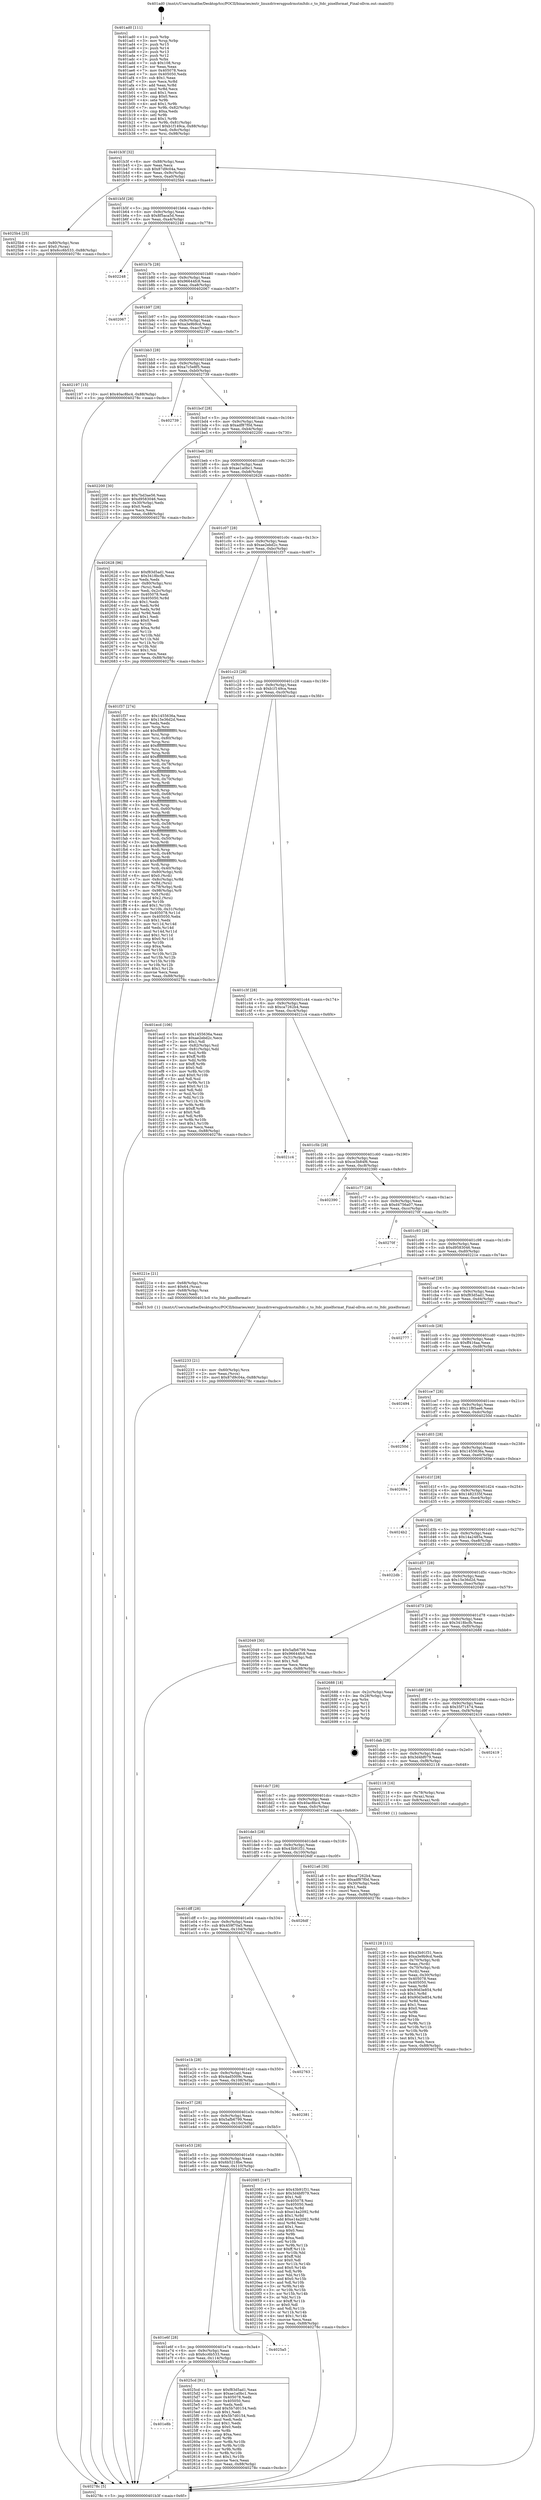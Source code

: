 digraph "0x401ad0" {
  label = "0x401ad0 (/mnt/c/Users/mathe/Desktop/tcc/POCII/binaries/extr_linuxdriversgpudrmstmltdc.c_to_ltdc_pixelformat_Final-ollvm.out::main(0))"
  labelloc = "t"
  node[shape=record]

  Entry [label="",width=0.3,height=0.3,shape=circle,fillcolor=black,style=filled]
  "0x401b3f" [label="{
     0x401b3f [32]\l
     | [instrs]\l
     &nbsp;&nbsp;0x401b3f \<+6\>: mov -0x88(%rbp),%eax\l
     &nbsp;&nbsp;0x401b45 \<+2\>: mov %eax,%ecx\l
     &nbsp;&nbsp;0x401b47 \<+6\>: sub $0x87d9c04a,%ecx\l
     &nbsp;&nbsp;0x401b4d \<+6\>: mov %eax,-0x9c(%rbp)\l
     &nbsp;&nbsp;0x401b53 \<+6\>: mov %ecx,-0xa0(%rbp)\l
     &nbsp;&nbsp;0x401b59 \<+6\>: je 00000000004025b4 \<main+0xae4\>\l
  }"]
  "0x4025b4" [label="{
     0x4025b4 [25]\l
     | [instrs]\l
     &nbsp;&nbsp;0x4025b4 \<+4\>: mov -0x80(%rbp),%rax\l
     &nbsp;&nbsp;0x4025b8 \<+6\>: movl $0x0,(%rax)\l
     &nbsp;&nbsp;0x4025be \<+10\>: movl $0x6cc6b533,-0x88(%rbp)\l
     &nbsp;&nbsp;0x4025c8 \<+5\>: jmp 000000000040278c \<main+0xcbc\>\l
  }"]
  "0x401b5f" [label="{
     0x401b5f [28]\l
     | [instrs]\l
     &nbsp;&nbsp;0x401b5f \<+5\>: jmp 0000000000401b64 \<main+0x94\>\l
     &nbsp;&nbsp;0x401b64 \<+6\>: mov -0x9c(%rbp),%eax\l
     &nbsp;&nbsp;0x401b6a \<+5\>: sub $0x8f5aca5d,%eax\l
     &nbsp;&nbsp;0x401b6f \<+6\>: mov %eax,-0xa4(%rbp)\l
     &nbsp;&nbsp;0x401b75 \<+6\>: je 0000000000402248 \<main+0x778\>\l
  }"]
  Exit [label="",width=0.3,height=0.3,shape=circle,fillcolor=black,style=filled,peripheries=2]
  "0x402248" [label="{
     0x402248\l
  }", style=dashed]
  "0x401b7b" [label="{
     0x401b7b [28]\l
     | [instrs]\l
     &nbsp;&nbsp;0x401b7b \<+5\>: jmp 0000000000401b80 \<main+0xb0\>\l
     &nbsp;&nbsp;0x401b80 \<+6\>: mov -0x9c(%rbp),%eax\l
     &nbsp;&nbsp;0x401b86 \<+5\>: sub $0x96644fc8,%eax\l
     &nbsp;&nbsp;0x401b8b \<+6\>: mov %eax,-0xa8(%rbp)\l
     &nbsp;&nbsp;0x401b91 \<+6\>: je 0000000000402067 \<main+0x597\>\l
  }"]
  "0x401e8b" [label="{
     0x401e8b\l
  }", style=dashed]
  "0x402067" [label="{
     0x402067\l
  }", style=dashed]
  "0x401b97" [label="{
     0x401b97 [28]\l
     | [instrs]\l
     &nbsp;&nbsp;0x401b97 \<+5\>: jmp 0000000000401b9c \<main+0xcc\>\l
     &nbsp;&nbsp;0x401b9c \<+6\>: mov -0x9c(%rbp),%eax\l
     &nbsp;&nbsp;0x401ba2 \<+5\>: sub $0xa3e9b9cd,%eax\l
     &nbsp;&nbsp;0x401ba7 \<+6\>: mov %eax,-0xac(%rbp)\l
     &nbsp;&nbsp;0x401bad \<+6\>: je 0000000000402197 \<main+0x6c7\>\l
  }"]
  "0x4025cd" [label="{
     0x4025cd [91]\l
     | [instrs]\l
     &nbsp;&nbsp;0x4025cd \<+5\>: mov $0xf83d5ad1,%eax\l
     &nbsp;&nbsp;0x4025d2 \<+5\>: mov $0xae1a0bc1,%ecx\l
     &nbsp;&nbsp;0x4025d7 \<+7\>: mov 0x405078,%edx\l
     &nbsp;&nbsp;0x4025de \<+7\>: mov 0x405050,%esi\l
     &nbsp;&nbsp;0x4025e5 \<+2\>: mov %edx,%edi\l
     &nbsp;&nbsp;0x4025e7 \<+6\>: add $0x5b7d0154,%edi\l
     &nbsp;&nbsp;0x4025ed \<+3\>: sub $0x1,%edi\l
     &nbsp;&nbsp;0x4025f0 \<+6\>: sub $0x5b7d0154,%edi\l
     &nbsp;&nbsp;0x4025f6 \<+3\>: imul %edi,%edx\l
     &nbsp;&nbsp;0x4025f9 \<+3\>: and $0x1,%edx\l
     &nbsp;&nbsp;0x4025fc \<+3\>: cmp $0x0,%edx\l
     &nbsp;&nbsp;0x4025ff \<+4\>: sete %r8b\l
     &nbsp;&nbsp;0x402603 \<+3\>: cmp $0xa,%esi\l
     &nbsp;&nbsp;0x402606 \<+4\>: setl %r9b\l
     &nbsp;&nbsp;0x40260a \<+3\>: mov %r8b,%r10b\l
     &nbsp;&nbsp;0x40260d \<+3\>: and %r9b,%r10b\l
     &nbsp;&nbsp;0x402610 \<+3\>: xor %r9b,%r8b\l
     &nbsp;&nbsp;0x402613 \<+3\>: or %r8b,%r10b\l
     &nbsp;&nbsp;0x402616 \<+4\>: test $0x1,%r10b\l
     &nbsp;&nbsp;0x40261a \<+3\>: cmovne %ecx,%eax\l
     &nbsp;&nbsp;0x40261d \<+6\>: mov %eax,-0x88(%rbp)\l
     &nbsp;&nbsp;0x402623 \<+5\>: jmp 000000000040278c \<main+0xcbc\>\l
  }"]
  "0x402197" [label="{
     0x402197 [15]\l
     | [instrs]\l
     &nbsp;&nbsp;0x402197 \<+10\>: movl $0x40ac8bc4,-0x88(%rbp)\l
     &nbsp;&nbsp;0x4021a1 \<+5\>: jmp 000000000040278c \<main+0xcbc\>\l
  }"]
  "0x401bb3" [label="{
     0x401bb3 [28]\l
     | [instrs]\l
     &nbsp;&nbsp;0x401bb3 \<+5\>: jmp 0000000000401bb8 \<main+0xe8\>\l
     &nbsp;&nbsp;0x401bb8 \<+6\>: mov -0x9c(%rbp),%eax\l
     &nbsp;&nbsp;0x401bbe \<+5\>: sub $0xa7c5e8f5,%eax\l
     &nbsp;&nbsp;0x401bc3 \<+6\>: mov %eax,-0xb0(%rbp)\l
     &nbsp;&nbsp;0x401bc9 \<+6\>: je 0000000000402739 \<main+0xc69\>\l
  }"]
  "0x401e6f" [label="{
     0x401e6f [28]\l
     | [instrs]\l
     &nbsp;&nbsp;0x401e6f \<+5\>: jmp 0000000000401e74 \<main+0x3a4\>\l
     &nbsp;&nbsp;0x401e74 \<+6\>: mov -0x9c(%rbp),%eax\l
     &nbsp;&nbsp;0x401e7a \<+5\>: sub $0x6cc6b533,%eax\l
     &nbsp;&nbsp;0x401e7f \<+6\>: mov %eax,-0x114(%rbp)\l
     &nbsp;&nbsp;0x401e85 \<+6\>: je 00000000004025cd \<main+0xafd\>\l
  }"]
  "0x402739" [label="{
     0x402739\l
  }", style=dashed]
  "0x401bcf" [label="{
     0x401bcf [28]\l
     | [instrs]\l
     &nbsp;&nbsp;0x401bcf \<+5\>: jmp 0000000000401bd4 \<main+0x104\>\l
     &nbsp;&nbsp;0x401bd4 \<+6\>: mov -0x9c(%rbp),%eax\l
     &nbsp;&nbsp;0x401bda \<+5\>: sub $0xadf87f0d,%eax\l
     &nbsp;&nbsp;0x401bdf \<+6\>: mov %eax,-0xb4(%rbp)\l
     &nbsp;&nbsp;0x401be5 \<+6\>: je 0000000000402200 \<main+0x730\>\l
  }"]
  "0x4025a5" [label="{
     0x4025a5\l
  }", style=dashed]
  "0x402200" [label="{
     0x402200 [30]\l
     | [instrs]\l
     &nbsp;&nbsp;0x402200 \<+5\>: mov $0x7bd3ae56,%eax\l
     &nbsp;&nbsp;0x402205 \<+5\>: mov $0xd9583046,%ecx\l
     &nbsp;&nbsp;0x40220a \<+3\>: mov -0x30(%rbp),%edx\l
     &nbsp;&nbsp;0x40220d \<+3\>: cmp $0x0,%edx\l
     &nbsp;&nbsp;0x402210 \<+3\>: cmove %ecx,%eax\l
     &nbsp;&nbsp;0x402213 \<+6\>: mov %eax,-0x88(%rbp)\l
     &nbsp;&nbsp;0x402219 \<+5\>: jmp 000000000040278c \<main+0xcbc\>\l
  }"]
  "0x401beb" [label="{
     0x401beb [28]\l
     | [instrs]\l
     &nbsp;&nbsp;0x401beb \<+5\>: jmp 0000000000401bf0 \<main+0x120\>\l
     &nbsp;&nbsp;0x401bf0 \<+6\>: mov -0x9c(%rbp),%eax\l
     &nbsp;&nbsp;0x401bf6 \<+5\>: sub $0xae1a0bc1,%eax\l
     &nbsp;&nbsp;0x401bfb \<+6\>: mov %eax,-0xb8(%rbp)\l
     &nbsp;&nbsp;0x401c01 \<+6\>: je 0000000000402628 \<main+0xb58\>\l
  }"]
  "0x402233" [label="{
     0x402233 [21]\l
     | [instrs]\l
     &nbsp;&nbsp;0x402233 \<+4\>: mov -0x60(%rbp),%rcx\l
     &nbsp;&nbsp;0x402237 \<+2\>: mov %eax,(%rcx)\l
     &nbsp;&nbsp;0x402239 \<+10\>: movl $0x87d9c04a,-0x88(%rbp)\l
     &nbsp;&nbsp;0x402243 \<+5\>: jmp 000000000040278c \<main+0xcbc\>\l
  }"]
  "0x402628" [label="{
     0x402628 [96]\l
     | [instrs]\l
     &nbsp;&nbsp;0x402628 \<+5\>: mov $0xf83d5ad1,%eax\l
     &nbsp;&nbsp;0x40262d \<+5\>: mov $0x3418bcfb,%ecx\l
     &nbsp;&nbsp;0x402632 \<+2\>: xor %edx,%edx\l
     &nbsp;&nbsp;0x402634 \<+4\>: mov -0x80(%rbp),%rsi\l
     &nbsp;&nbsp;0x402638 \<+2\>: mov (%rsi),%edi\l
     &nbsp;&nbsp;0x40263a \<+3\>: mov %edi,-0x2c(%rbp)\l
     &nbsp;&nbsp;0x40263d \<+7\>: mov 0x405078,%edi\l
     &nbsp;&nbsp;0x402644 \<+8\>: mov 0x405050,%r8d\l
     &nbsp;&nbsp;0x40264c \<+3\>: sub $0x1,%edx\l
     &nbsp;&nbsp;0x40264f \<+3\>: mov %edi,%r9d\l
     &nbsp;&nbsp;0x402652 \<+3\>: add %edx,%r9d\l
     &nbsp;&nbsp;0x402655 \<+4\>: imul %r9d,%edi\l
     &nbsp;&nbsp;0x402659 \<+3\>: and $0x1,%edi\l
     &nbsp;&nbsp;0x40265c \<+3\>: cmp $0x0,%edi\l
     &nbsp;&nbsp;0x40265f \<+4\>: sete %r10b\l
     &nbsp;&nbsp;0x402663 \<+4\>: cmp $0xa,%r8d\l
     &nbsp;&nbsp;0x402667 \<+4\>: setl %r11b\l
     &nbsp;&nbsp;0x40266b \<+3\>: mov %r10b,%bl\l
     &nbsp;&nbsp;0x40266e \<+3\>: and %r11b,%bl\l
     &nbsp;&nbsp;0x402671 \<+3\>: xor %r11b,%r10b\l
     &nbsp;&nbsp;0x402674 \<+3\>: or %r10b,%bl\l
     &nbsp;&nbsp;0x402677 \<+3\>: test $0x1,%bl\l
     &nbsp;&nbsp;0x40267a \<+3\>: cmovne %ecx,%eax\l
     &nbsp;&nbsp;0x40267d \<+6\>: mov %eax,-0x88(%rbp)\l
     &nbsp;&nbsp;0x402683 \<+5\>: jmp 000000000040278c \<main+0xcbc\>\l
  }"]
  "0x401c07" [label="{
     0x401c07 [28]\l
     | [instrs]\l
     &nbsp;&nbsp;0x401c07 \<+5\>: jmp 0000000000401c0c \<main+0x13c\>\l
     &nbsp;&nbsp;0x401c0c \<+6\>: mov -0x9c(%rbp),%eax\l
     &nbsp;&nbsp;0x401c12 \<+5\>: sub $0xae2ebd2c,%eax\l
     &nbsp;&nbsp;0x401c17 \<+6\>: mov %eax,-0xbc(%rbp)\l
     &nbsp;&nbsp;0x401c1d \<+6\>: je 0000000000401f37 \<main+0x467\>\l
  }"]
  "0x402128" [label="{
     0x402128 [111]\l
     | [instrs]\l
     &nbsp;&nbsp;0x402128 \<+5\>: mov $0x43b91f31,%ecx\l
     &nbsp;&nbsp;0x40212d \<+5\>: mov $0xa3e9b9cd,%edx\l
     &nbsp;&nbsp;0x402132 \<+4\>: mov -0x70(%rbp),%rdi\l
     &nbsp;&nbsp;0x402136 \<+2\>: mov %eax,(%rdi)\l
     &nbsp;&nbsp;0x402138 \<+4\>: mov -0x70(%rbp),%rdi\l
     &nbsp;&nbsp;0x40213c \<+2\>: mov (%rdi),%eax\l
     &nbsp;&nbsp;0x40213e \<+3\>: mov %eax,-0x30(%rbp)\l
     &nbsp;&nbsp;0x402141 \<+7\>: mov 0x405078,%eax\l
     &nbsp;&nbsp;0x402148 \<+7\>: mov 0x405050,%esi\l
     &nbsp;&nbsp;0x40214f \<+3\>: mov %eax,%r8d\l
     &nbsp;&nbsp;0x402152 \<+7\>: sub $0x90d3e854,%r8d\l
     &nbsp;&nbsp;0x402159 \<+4\>: sub $0x1,%r8d\l
     &nbsp;&nbsp;0x40215d \<+7\>: add $0x90d3e854,%r8d\l
     &nbsp;&nbsp;0x402164 \<+4\>: imul %r8d,%eax\l
     &nbsp;&nbsp;0x402168 \<+3\>: and $0x1,%eax\l
     &nbsp;&nbsp;0x40216b \<+3\>: cmp $0x0,%eax\l
     &nbsp;&nbsp;0x40216e \<+4\>: sete %r9b\l
     &nbsp;&nbsp;0x402172 \<+3\>: cmp $0xa,%esi\l
     &nbsp;&nbsp;0x402175 \<+4\>: setl %r10b\l
     &nbsp;&nbsp;0x402179 \<+3\>: mov %r9b,%r11b\l
     &nbsp;&nbsp;0x40217c \<+3\>: and %r10b,%r11b\l
     &nbsp;&nbsp;0x40217f \<+3\>: xor %r10b,%r9b\l
     &nbsp;&nbsp;0x402182 \<+3\>: or %r9b,%r11b\l
     &nbsp;&nbsp;0x402185 \<+4\>: test $0x1,%r11b\l
     &nbsp;&nbsp;0x402189 \<+3\>: cmovne %edx,%ecx\l
     &nbsp;&nbsp;0x40218c \<+6\>: mov %ecx,-0x88(%rbp)\l
     &nbsp;&nbsp;0x402192 \<+5\>: jmp 000000000040278c \<main+0xcbc\>\l
  }"]
  "0x401f37" [label="{
     0x401f37 [274]\l
     | [instrs]\l
     &nbsp;&nbsp;0x401f37 \<+5\>: mov $0x1455636a,%eax\l
     &nbsp;&nbsp;0x401f3c \<+5\>: mov $0x15e36d2d,%ecx\l
     &nbsp;&nbsp;0x401f41 \<+2\>: xor %edx,%edx\l
     &nbsp;&nbsp;0x401f43 \<+3\>: mov %rsp,%rsi\l
     &nbsp;&nbsp;0x401f46 \<+4\>: add $0xfffffffffffffff0,%rsi\l
     &nbsp;&nbsp;0x401f4a \<+3\>: mov %rsi,%rsp\l
     &nbsp;&nbsp;0x401f4d \<+4\>: mov %rsi,-0x80(%rbp)\l
     &nbsp;&nbsp;0x401f51 \<+3\>: mov %rsp,%rsi\l
     &nbsp;&nbsp;0x401f54 \<+4\>: add $0xfffffffffffffff0,%rsi\l
     &nbsp;&nbsp;0x401f58 \<+3\>: mov %rsi,%rsp\l
     &nbsp;&nbsp;0x401f5b \<+3\>: mov %rsp,%rdi\l
     &nbsp;&nbsp;0x401f5e \<+4\>: add $0xfffffffffffffff0,%rdi\l
     &nbsp;&nbsp;0x401f62 \<+3\>: mov %rdi,%rsp\l
     &nbsp;&nbsp;0x401f65 \<+4\>: mov %rdi,-0x78(%rbp)\l
     &nbsp;&nbsp;0x401f69 \<+3\>: mov %rsp,%rdi\l
     &nbsp;&nbsp;0x401f6c \<+4\>: add $0xfffffffffffffff0,%rdi\l
     &nbsp;&nbsp;0x401f70 \<+3\>: mov %rdi,%rsp\l
     &nbsp;&nbsp;0x401f73 \<+4\>: mov %rdi,-0x70(%rbp)\l
     &nbsp;&nbsp;0x401f77 \<+3\>: mov %rsp,%rdi\l
     &nbsp;&nbsp;0x401f7a \<+4\>: add $0xfffffffffffffff0,%rdi\l
     &nbsp;&nbsp;0x401f7e \<+3\>: mov %rdi,%rsp\l
     &nbsp;&nbsp;0x401f81 \<+4\>: mov %rdi,-0x68(%rbp)\l
     &nbsp;&nbsp;0x401f85 \<+3\>: mov %rsp,%rdi\l
     &nbsp;&nbsp;0x401f88 \<+4\>: add $0xfffffffffffffff0,%rdi\l
     &nbsp;&nbsp;0x401f8c \<+3\>: mov %rdi,%rsp\l
     &nbsp;&nbsp;0x401f8f \<+4\>: mov %rdi,-0x60(%rbp)\l
     &nbsp;&nbsp;0x401f93 \<+3\>: mov %rsp,%rdi\l
     &nbsp;&nbsp;0x401f96 \<+4\>: add $0xfffffffffffffff0,%rdi\l
     &nbsp;&nbsp;0x401f9a \<+3\>: mov %rdi,%rsp\l
     &nbsp;&nbsp;0x401f9d \<+4\>: mov %rdi,-0x58(%rbp)\l
     &nbsp;&nbsp;0x401fa1 \<+3\>: mov %rsp,%rdi\l
     &nbsp;&nbsp;0x401fa4 \<+4\>: add $0xfffffffffffffff0,%rdi\l
     &nbsp;&nbsp;0x401fa8 \<+3\>: mov %rdi,%rsp\l
     &nbsp;&nbsp;0x401fab \<+4\>: mov %rdi,-0x50(%rbp)\l
     &nbsp;&nbsp;0x401faf \<+3\>: mov %rsp,%rdi\l
     &nbsp;&nbsp;0x401fb2 \<+4\>: add $0xfffffffffffffff0,%rdi\l
     &nbsp;&nbsp;0x401fb6 \<+3\>: mov %rdi,%rsp\l
     &nbsp;&nbsp;0x401fb9 \<+4\>: mov %rdi,-0x48(%rbp)\l
     &nbsp;&nbsp;0x401fbd \<+3\>: mov %rsp,%rdi\l
     &nbsp;&nbsp;0x401fc0 \<+4\>: add $0xfffffffffffffff0,%rdi\l
     &nbsp;&nbsp;0x401fc4 \<+3\>: mov %rdi,%rsp\l
     &nbsp;&nbsp;0x401fc7 \<+4\>: mov %rdi,-0x40(%rbp)\l
     &nbsp;&nbsp;0x401fcb \<+4\>: mov -0x80(%rbp),%rdi\l
     &nbsp;&nbsp;0x401fcf \<+6\>: movl $0x0,(%rdi)\l
     &nbsp;&nbsp;0x401fd5 \<+7\>: mov -0x8c(%rbp),%r8d\l
     &nbsp;&nbsp;0x401fdc \<+3\>: mov %r8d,(%rsi)\l
     &nbsp;&nbsp;0x401fdf \<+4\>: mov -0x78(%rbp),%rdi\l
     &nbsp;&nbsp;0x401fe3 \<+7\>: mov -0x98(%rbp),%r9\l
     &nbsp;&nbsp;0x401fea \<+3\>: mov %r9,(%rdi)\l
     &nbsp;&nbsp;0x401fed \<+3\>: cmpl $0x2,(%rsi)\l
     &nbsp;&nbsp;0x401ff0 \<+4\>: setne %r10b\l
     &nbsp;&nbsp;0x401ff4 \<+4\>: and $0x1,%r10b\l
     &nbsp;&nbsp;0x401ff8 \<+4\>: mov %r10b,-0x31(%rbp)\l
     &nbsp;&nbsp;0x401ffc \<+8\>: mov 0x405078,%r11d\l
     &nbsp;&nbsp;0x402004 \<+7\>: mov 0x405050,%ebx\l
     &nbsp;&nbsp;0x40200b \<+3\>: sub $0x1,%edx\l
     &nbsp;&nbsp;0x40200e \<+3\>: mov %r11d,%r14d\l
     &nbsp;&nbsp;0x402011 \<+3\>: add %edx,%r14d\l
     &nbsp;&nbsp;0x402014 \<+4\>: imul %r14d,%r11d\l
     &nbsp;&nbsp;0x402018 \<+4\>: and $0x1,%r11d\l
     &nbsp;&nbsp;0x40201c \<+4\>: cmp $0x0,%r11d\l
     &nbsp;&nbsp;0x402020 \<+4\>: sete %r10b\l
     &nbsp;&nbsp;0x402024 \<+3\>: cmp $0xa,%ebx\l
     &nbsp;&nbsp;0x402027 \<+4\>: setl %r15b\l
     &nbsp;&nbsp;0x40202b \<+3\>: mov %r10b,%r12b\l
     &nbsp;&nbsp;0x40202e \<+3\>: and %r15b,%r12b\l
     &nbsp;&nbsp;0x402031 \<+3\>: xor %r15b,%r10b\l
     &nbsp;&nbsp;0x402034 \<+3\>: or %r10b,%r12b\l
     &nbsp;&nbsp;0x402037 \<+4\>: test $0x1,%r12b\l
     &nbsp;&nbsp;0x40203b \<+3\>: cmovne %ecx,%eax\l
     &nbsp;&nbsp;0x40203e \<+6\>: mov %eax,-0x88(%rbp)\l
     &nbsp;&nbsp;0x402044 \<+5\>: jmp 000000000040278c \<main+0xcbc\>\l
  }"]
  "0x401c23" [label="{
     0x401c23 [28]\l
     | [instrs]\l
     &nbsp;&nbsp;0x401c23 \<+5\>: jmp 0000000000401c28 \<main+0x158\>\l
     &nbsp;&nbsp;0x401c28 \<+6\>: mov -0x9c(%rbp),%eax\l
     &nbsp;&nbsp;0x401c2e \<+5\>: sub $0xb1f149ca,%eax\l
     &nbsp;&nbsp;0x401c33 \<+6\>: mov %eax,-0xc0(%rbp)\l
     &nbsp;&nbsp;0x401c39 \<+6\>: je 0000000000401ecd \<main+0x3fd\>\l
  }"]
  "0x401e53" [label="{
     0x401e53 [28]\l
     | [instrs]\l
     &nbsp;&nbsp;0x401e53 \<+5\>: jmp 0000000000401e58 \<main+0x388\>\l
     &nbsp;&nbsp;0x401e58 \<+6\>: mov -0x9c(%rbp),%eax\l
     &nbsp;&nbsp;0x401e5e \<+5\>: sub $0x6b5218be,%eax\l
     &nbsp;&nbsp;0x401e63 \<+6\>: mov %eax,-0x110(%rbp)\l
     &nbsp;&nbsp;0x401e69 \<+6\>: je 00000000004025a5 \<main+0xad5\>\l
  }"]
  "0x401ecd" [label="{
     0x401ecd [106]\l
     | [instrs]\l
     &nbsp;&nbsp;0x401ecd \<+5\>: mov $0x1455636a,%eax\l
     &nbsp;&nbsp;0x401ed2 \<+5\>: mov $0xae2ebd2c,%ecx\l
     &nbsp;&nbsp;0x401ed7 \<+2\>: mov $0x1,%dl\l
     &nbsp;&nbsp;0x401ed9 \<+7\>: mov -0x82(%rbp),%sil\l
     &nbsp;&nbsp;0x401ee0 \<+7\>: mov -0x81(%rbp),%dil\l
     &nbsp;&nbsp;0x401ee7 \<+3\>: mov %sil,%r8b\l
     &nbsp;&nbsp;0x401eea \<+4\>: xor $0xff,%r8b\l
     &nbsp;&nbsp;0x401eee \<+3\>: mov %dil,%r9b\l
     &nbsp;&nbsp;0x401ef1 \<+4\>: xor $0xff,%r9b\l
     &nbsp;&nbsp;0x401ef5 \<+3\>: xor $0x0,%dl\l
     &nbsp;&nbsp;0x401ef8 \<+3\>: mov %r8b,%r10b\l
     &nbsp;&nbsp;0x401efb \<+4\>: and $0x0,%r10b\l
     &nbsp;&nbsp;0x401eff \<+3\>: and %dl,%sil\l
     &nbsp;&nbsp;0x401f02 \<+3\>: mov %r9b,%r11b\l
     &nbsp;&nbsp;0x401f05 \<+4\>: and $0x0,%r11b\l
     &nbsp;&nbsp;0x401f09 \<+3\>: and %dl,%dil\l
     &nbsp;&nbsp;0x401f0c \<+3\>: or %sil,%r10b\l
     &nbsp;&nbsp;0x401f0f \<+3\>: or %dil,%r11b\l
     &nbsp;&nbsp;0x401f12 \<+3\>: xor %r11b,%r10b\l
     &nbsp;&nbsp;0x401f15 \<+3\>: or %r9b,%r8b\l
     &nbsp;&nbsp;0x401f18 \<+4\>: xor $0xff,%r8b\l
     &nbsp;&nbsp;0x401f1c \<+3\>: or $0x0,%dl\l
     &nbsp;&nbsp;0x401f1f \<+3\>: and %dl,%r8b\l
     &nbsp;&nbsp;0x401f22 \<+3\>: or %r8b,%r10b\l
     &nbsp;&nbsp;0x401f25 \<+4\>: test $0x1,%r10b\l
     &nbsp;&nbsp;0x401f29 \<+3\>: cmovne %ecx,%eax\l
     &nbsp;&nbsp;0x401f2c \<+6\>: mov %eax,-0x88(%rbp)\l
     &nbsp;&nbsp;0x401f32 \<+5\>: jmp 000000000040278c \<main+0xcbc\>\l
  }"]
  "0x401c3f" [label="{
     0x401c3f [28]\l
     | [instrs]\l
     &nbsp;&nbsp;0x401c3f \<+5\>: jmp 0000000000401c44 \<main+0x174\>\l
     &nbsp;&nbsp;0x401c44 \<+6\>: mov -0x9c(%rbp),%eax\l
     &nbsp;&nbsp;0x401c4a \<+5\>: sub $0xca7262b4,%eax\l
     &nbsp;&nbsp;0x401c4f \<+6\>: mov %eax,-0xc4(%rbp)\l
     &nbsp;&nbsp;0x401c55 \<+6\>: je 00000000004021c4 \<main+0x6f4\>\l
  }"]
  "0x40278c" [label="{
     0x40278c [5]\l
     | [instrs]\l
     &nbsp;&nbsp;0x40278c \<+5\>: jmp 0000000000401b3f \<main+0x6f\>\l
  }"]
  "0x401ad0" [label="{
     0x401ad0 [111]\l
     | [instrs]\l
     &nbsp;&nbsp;0x401ad0 \<+1\>: push %rbp\l
     &nbsp;&nbsp;0x401ad1 \<+3\>: mov %rsp,%rbp\l
     &nbsp;&nbsp;0x401ad4 \<+2\>: push %r15\l
     &nbsp;&nbsp;0x401ad6 \<+2\>: push %r14\l
     &nbsp;&nbsp;0x401ad8 \<+2\>: push %r13\l
     &nbsp;&nbsp;0x401ada \<+2\>: push %r12\l
     &nbsp;&nbsp;0x401adc \<+1\>: push %rbx\l
     &nbsp;&nbsp;0x401add \<+7\>: sub $0x108,%rsp\l
     &nbsp;&nbsp;0x401ae4 \<+2\>: xor %eax,%eax\l
     &nbsp;&nbsp;0x401ae6 \<+7\>: mov 0x405078,%ecx\l
     &nbsp;&nbsp;0x401aed \<+7\>: mov 0x405050,%edx\l
     &nbsp;&nbsp;0x401af4 \<+3\>: sub $0x1,%eax\l
     &nbsp;&nbsp;0x401af7 \<+3\>: mov %ecx,%r8d\l
     &nbsp;&nbsp;0x401afa \<+3\>: add %eax,%r8d\l
     &nbsp;&nbsp;0x401afd \<+4\>: imul %r8d,%ecx\l
     &nbsp;&nbsp;0x401b01 \<+3\>: and $0x1,%ecx\l
     &nbsp;&nbsp;0x401b04 \<+3\>: cmp $0x0,%ecx\l
     &nbsp;&nbsp;0x401b07 \<+4\>: sete %r9b\l
     &nbsp;&nbsp;0x401b0b \<+4\>: and $0x1,%r9b\l
     &nbsp;&nbsp;0x401b0f \<+7\>: mov %r9b,-0x82(%rbp)\l
     &nbsp;&nbsp;0x401b16 \<+3\>: cmp $0xa,%edx\l
     &nbsp;&nbsp;0x401b19 \<+4\>: setl %r9b\l
     &nbsp;&nbsp;0x401b1d \<+4\>: and $0x1,%r9b\l
     &nbsp;&nbsp;0x401b21 \<+7\>: mov %r9b,-0x81(%rbp)\l
     &nbsp;&nbsp;0x401b28 \<+10\>: movl $0xb1f149ca,-0x88(%rbp)\l
     &nbsp;&nbsp;0x401b32 \<+6\>: mov %edi,-0x8c(%rbp)\l
     &nbsp;&nbsp;0x401b38 \<+7\>: mov %rsi,-0x98(%rbp)\l
  }"]
  "0x402085" [label="{
     0x402085 [147]\l
     | [instrs]\l
     &nbsp;&nbsp;0x402085 \<+5\>: mov $0x43b91f31,%eax\l
     &nbsp;&nbsp;0x40208a \<+5\>: mov $0x3d4bf079,%ecx\l
     &nbsp;&nbsp;0x40208f \<+2\>: mov $0x1,%dl\l
     &nbsp;&nbsp;0x402091 \<+7\>: mov 0x405078,%esi\l
     &nbsp;&nbsp;0x402098 \<+7\>: mov 0x405050,%edi\l
     &nbsp;&nbsp;0x40209f \<+3\>: mov %esi,%r8d\l
     &nbsp;&nbsp;0x4020a2 \<+7\>: sub $0xe14a2092,%r8d\l
     &nbsp;&nbsp;0x4020a9 \<+4\>: sub $0x1,%r8d\l
     &nbsp;&nbsp;0x4020ad \<+7\>: add $0xe14a2092,%r8d\l
     &nbsp;&nbsp;0x4020b4 \<+4\>: imul %r8d,%esi\l
     &nbsp;&nbsp;0x4020b8 \<+3\>: and $0x1,%esi\l
     &nbsp;&nbsp;0x4020bb \<+3\>: cmp $0x0,%esi\l
     &nbsp;&nbsp;0x4020be \<+4\>: sete %r9b\l
     &nbsp;&nbsp;0x4020c2 \<+3\>: cmp $0xa,%edi\l
     &nbsp;&nbsp;0x4020c5 \<+4\>: setl %r10b\l
     &nbsp;&nbsp;0x4020c9 \<+3\>: mov %r9b,%r11b\l
     &nbsp;&nbsp;0x4020cc \<+4\>: xor $0xff,%r11b\l
     &nbsp;&nbsp;0x4020d0 \<+3\>: mov %r10b,%bl\l
     &nbsp;&nbsp;0x4020d3 \<+3\>: xor $0xff,%bl\l
     &nbsp;&nbsp;0x4020d6 \<+3\>: xor $0x0,%dl\l
     &nbsp;&nbsp;0x4020d9 \<+3\>: mov %r11b,%r14b\l
     &nbsp;&nbsp;0x4020dc \<+4\>: and $0x0,%r14b\l
     &nbsp;&nbsp;0x4020e0 \<+3\>: and %dl,%r9b\l
     &nbsp;&nbsp;0x4020e3 \<+3\>: mov %bl,%r15b\l
     &nbsp;&nbsp;0x4020e6 \<+4\>: and $0x0,%r15b\l
     &nbsp;&nbsp;0x4020ea \<+3\>: and %dl,%r10b\l
     &nbsp;&nbsp;0x4020ed \<+3\>: or %r9b,%r14b\l
     &nbsp;&nbsp;0x4020f0 \<+3\>: or %r10b,%r15b\l
     &nbsp;&nbsp;0x4020f3 \<+3\>: xor %r15b,%r14b\l
     &nbsp;&nbsp;0x4020f6 \<+3\>: or %bl,%r11b\l
     &nbsp;&nbsp;0x4020f9 \<+4\>: xor $0xff,%r11b\l
     &nbsp;&nbsp;0x4020fd \<+3\>: or $0x0,%dl\l
     &nbsp;&nbsp;0x402100 \<+3\>: and %dl,%r11b\l
     &nbsp;&nbsp;0x402103 \<+3\>: or %r11b,%r14b\l
     &nbsp;&nbsp;0x402106 \<+4\>: test $0x1,%r14b\l
     &nbsp;&nbsp;0x40210a \<+3\>: cmovne %ecx,%eax\l
     &nbsp;&nbsp;0x40210d \<+6\>: mov %eax,-0x88(%rbp)\l
     &nbsp;&nbsp;0x402113 \<+5\>: jmp 000000000040278c \<main+0xcbc\>\l
  }"]
  "0x401e37" [label="{
     0x401e37 [28]\l
     | [instrs]\l
     &nbsp;&nbsp;0x401e37 \<+5\>: jmp 0000000000401e3c \<main+0x36c\>\l
     &nbsp;&nbsp;0x401e3c \<+6\>: mov -0x9c(%rbp),%eax\l
     &nbsp;&nbsp;0x401e42 \<+5\>: sub $0x5afb6799,%eax\l
     &nbsp;&nbsp;0x401e47 \<+6\>: mov %eax,-0x10c(%rbp)\l
     &nbsp;&nbsp;0x401e4d \<+6\>: je 0000000000402085 \<main+0x5b5\>\l
  }"]
  "0x4021c4" [label="{
     0x4021c4\l
  }", style=dashed]
  "0x401c5b" [label="{
     0x401c5b [28]\l
     | [instrs]\l
     &nbsp;&nbsp;0x401c5b \<+5\>: jmp 0000000000401c60 \<main+0x190\>\l
     &nbsp;&nbsp;0x401c60 \<+6\>: mov -0x9c(%rbp),%eax\l
     &nbsp;&nbsp;0x401c66 \<+5\>: sub $0xce3b84f6,%eax\l
     &nbsp;&nbsp;0x401c6b \<+6\>: mov %eax,-0xc8(%rbp)\l
     &nbsp;&nbsp;0x401c71 \<+6\>: je 0000000000402390 \<main+0x8c0\>\l
  }"]
  "0x402381" [label="{
     0x402381\l
  }", style=dashed]
  "0x402390" [label="{
     0x402390\l
  }", style=dashed]
  "0x401c77" [label="{
     0x401c77 [28]\l
     | [instrs]\l
     &nbsp;&nbsp;0x401c77 \<+5\>: jmp 0000000000401c7c \<main+0x1ac\>\l
     &nbsp;&nbsp;0x401c7c \<+6\>: mov -0x9c(%rbp),%eax\l
     &nbsp;&nbsp;0x401c82 \<+5\>: sub $0xd4756a07,%eax\l
     &nbsp;&nbsp;0x401c87 \<+6\>: mov %eax,-0xcc(%rbp)\l
     &nbsp;&nbsp;0x401c8d \<+6\>: je 000000000040270f \<main+0xc3f\>\l
  }"]
  "0x401e1b" [label="{
     0x401e1b [28]\l
     | [instrs]\l
     &nbsp;&nbsp;0x401e1b \<+5\>: jmp 0000000000401e20 \<main+0x350\>\l
     &nbsp;&nbsp;0x401e20 \<+6\>: mov -0x9c(%rbp),%eax\l
     &nbsp;&nbsp;0x401e26 \<+5\>: sub $0x4ad5009c,%eax\l
     &nbsp;&nbsp;0x401e2b \<+6\>: mov %eax,-0x108(%rbp)\l
     &nbsp;&nbsp;0x401e31 \<+6\>: je 0000000000402381 \<main+0x8b1\>\l
  }"]
  "0x40270f" [label="{
     0x40270f\l
  }", style=dashed]
  "0x401c93" [label="{
     0x401c93 [28]\l
     | [instrs]\l
     &nbsp;&nbsp;0x401c93 \<+5\>: jmp 0000000000401c98 \<main+0x1c8\>\l
     &nbsp;&nbsp;0x401c98 \<+6\>: mov -0x9c(%rbp),%eax\l
     &nbsp;&nbsp;0x401c9e \<+5\>: sub $0xd9583046,%eax\l
     &nbsp;&nbsp;0x401ca3 \<+6\>: mov %eax,-0xd0(%rbp)\l
     &nbsp;&nbsp;0x401ca9 \<+6\>: je 000000000040221e \<main+0x74e\>\l
  }"]
  "0x402763" [label="{
     0x402763\l
  }", style=dashed]
  "0x40221e" [label="{
     0x40221e [21]\l
     | [instrs]\l
     &nbsp;&nbsp;0x40221e \<+4\>: mov -0x68(%rbp),%rax\l
     &nbsp;&nbsp;0x402222 \<+6\>: movl $0x64,(%rax)\l
     &nbsp;&nbsp;0x402228 \<+4\>: mov -0x68(%rbp),%rax\l
     &nbsp;&nbsp;0x40222c \<+2\>: mov (%rax),%edi\l
     &nbsp;&nbsp;0x40222e \<+5\>: call 00000000004013c0 \<to_ltdc_pixelformat\>\l
     | [calls]\l
     &nbsp;&nbsp;0x4013c0 \{1\} (/mnt/c/Users/mathe/Desktop/tcc/POCII/binaries/extr_linuxdriversgpudrmstmltdc.c_to_ltdc_pixelformat_Final-ollvm.out::to_ltdc_pixelformat)\l
  }"]
  "0x401caf" [label="{
     0x401caf [28]\l
     | [instrs]\l
     &nbsp;&nbsp;0x401caf \<+5\>: jmp 0000000000401cb4 \<main+0x1e4\>\l
     &nbsp;&nbsp;0x401cb4 \<+6\>: mov -0x9c(%rbp),%eax\l
     &nbsp;&nbsp;0x401cba \<+5\>: sub $0xf83d5ad1,%eax\l
     &nbsp;&nbsp;0x401cbf \<+6\>: mov %eax,-0xd4(%rbp)\l
     &nbsp;&nbsp;0x401cc5 \<+6\>: je 0000000000402777 \<main+0xca7\>\l
  }"]
  "0x401dff" [label="{
     0x401dff [28]\l
     | [instrs]\l
     &nbsp;&nbsp;0x401dff \<+5\>: jmp 0000000000401e04 \<main+0x334\>\l
     &nbsp;&nbsp;0x401e04 \<+6\>: mov -0x9c(%rbp),%eax\l
     &nbsp;&nbsp;0x401e0a \<+5\>: sub $0x459f70a5,%eax\l
     &nbsp;&nbsp;0x401e0f \<+6\>: mov %eax,-0x104(%rbp)\l
     &nbsp;&nbsp;0x401e15 \<+6\>: je 0000000000402763 \<main+0xc93\>\l
  }"]
  "0x402777" [label="{
     0x402777\l
  }", style=dashed]
  "0x401ccb" [label="{
     0x401ccb [28]\l
     | [instrs]\l
     &nbsp;&nbsp;0x401ccb \<+5\>: jmp 0000000000401cd0 \<main+0x200\>\l
     &nbsp;&nbsp;0x401cd0 \<+6\>: mov -0x9c(%rbp),%eax\l
     &nbsp;&nbsp;0x401cd6 \<+5\>: sub $0xff416aa,%eax\l
     &nbsp;&nbsp;0x401cdb \<+6\>: mov %eax,-0xd8(%rbp)\l
     &nbsp;&nbsp;0x401ce1 \<+6\>: je 0000000000402494 \<main+0x9c4\>\l
  }"]
  "0x4026df" [label="{
     0x4026df\l
  }", style=dashed]
  "0x402494" [label="{
     0x402494\l
  }", style=dashed]
  "0x401ce7" [label="{
     0x401ce7 [28]\l
     | [instrs]\l
     &nbsp;&nbsp;0x401ce7 \<+5\>: jmp 0000000000401cec \<main+0x21c\>\l
     &nbsp;&nbsp;0x401cec \<+6\>: mov -0x9c(%rbp),%eax\l
     &nbsp;&nbsp;0x401cf2 \<+5\>: sub $0x11f85ae6,%eax\l
     &nbsp;&nbsp;0x401cf7 \<+6\>: mov %eax,-0xdc(%rbp)\l
     &nbsp;&nbsp;0x401cfd \<+6\>: je 000000000040250d \<main+0xa3d\>\l
  }"]
  "0x401de3" [label="{
     0x401de3 [28]\l
     | [instrs]\l
     &nbsp;&nbsp;0x401de3 \<+5\>: jmp 0000000000401de8 \<main+0x318\>\l
     &nbsp;&nbsp;0x401de8 \<+6\>: mov -0x9c(%rbp),%eax\l
     &nbsp;&nbsp;0x401dee \<+5\>: sub $0x43b91f31,%eax\l
     &nbsp;&nbsp;0x401df3 \<+6\>: mov %eax,-0x100(%rbp)\l
     &nbsp;&nbsp;0x401df9 \<+6\>: je 00000000004026df \<main+0xc0f\>\l
  }"]
  "0x40250d" [label="{
     0x40250d\l
  }", style=dashed]
  "0x401d03" [label="{
     0x401d03 [28]\l
     | [instrs]\l
     &nbsp;&nbsp;0x401d03 \<+5\>: jmp 0000000000401d08 \<main+0x238\>\l
     &nbsp;&nbsp;0x401d08 \<+6\>: mov -0x9c(%rbp),%eax\l
     &nbsp;&nbsp;0x401d0e \<+5\>: sub $0x1455636a,%eax\l
     &nbsp;&nbsp;0x401d13 \<+6\>: mov %eax,-0xe0(%rbp)\l
     &nbsp;&nbsp;0x401d19 \<+6\>: je 000000000040269a \<main+0xbca\>\l
  }"]
  "0x4021a6" [label="{
     0x4021a6 [30]\l
     | [instrs]\l
     &nbsp;&nbsp;0x4021a6 \<+5\>: mov $0xca7262b4,%eax\l
     &nbsp;&nbsp;0x4021ab \<+5\>: mov $0xadf87f0d,%ecx\l
     &nbsp;&nbsp;0x4021b0 \<+3\>: mov -0x30(%rbp),%edx\l
     &nbsp;&nbsp;0x4021b3 \<+3\>: cmp $0x1,%edx\l
     &nbsp;&nbsp;0x4021b6 \<+3\>: cmovl %ecx,%eax\l
     &nbsp;&nbsp;0x4021b9 \<+6\>: mov %eax,-0x88(%rbp)\l
     &nbsp;&nbsp;0x4021bf \<+5\>: jmp 000000000040278c \<main+0xcbc\>\l
  }"]
  "0x40269a" [label="{
     0x40269a\l
  }", style=dashed]
  "0x401d1f" [label="{
     0x401d1f [28]\l
     | [instrs]\l
     &nbsp;&nbsp;0x401d1f \<+5\>: jmp 0000000000401d24 \<main+0x254\>\l
     &nbsp;&nbsp;0x401d24 \<+6\>: mov -0x9c(%rbp),%eax\l
     &nbsp;&nbsp;0x401d2a \<+5\>: sub $0x1482335f,%eax\l
     &nbsp;&nbsp;0x401d2f \<+6\>: mov %eax,-0xe4(%rbp)\l
     &nbsp;&nbsp;0x401d35 \<+6\>: je 00000000004024b2 \<main+0x9e2\>\l
  }"]
  "0x401dc7" [label="{
     0x401dc7 [28]\l
     | [instrs]\l
     &nbsp;&nbsp;0x401dc7 \<+5\>: jmp 0000000000401dcc \<main+0x2fc\>\l
     &nbsp;&nbsp;0x401dcc \<+6\>: mov -0x9c(%rbp),%eax\l
     &nbsp;&nbsp;0x401dd2 \<+5\>: sub $0x40ac8bc4,%eax\l
     &nbsp;&nbsp;0x401dd7 \<+6\>: mov %eax,-0xfc(%rbp)\l
     &nbsp;&nbsp;0x401ddd \<+6\>: je 00000000004021a6 \<main+0x6d6\>\l
  }"]
  "0x4024b2" [label="{
     0x4024b2\l
  }", style=dashed]
  "0x401d3b" [label="{
     0x401d3b [28]\l
     | [instrs]\l
     &nbsp;&nbsp;0x401d3b \<+5\>: jmp 0000000000401d40 \<main+0x270\>\l
     &nbsp;&nbsp;0x401d40 \<+6\>: mov -0x9c(%rbp),%eax\l
     &nbsp;&nbsp;0x401d46 \<+5\>: sub $0x14a2485a,%eax\l
     &nbsp;&nbsp;0x401d4b \<+6\>: mov %eax,-0xe8(%rbp)\l
     &nbsp;&nbsp;0x401d51 \<+6\>: je 00000000004022db \<main+0x80b\>\l
  }"]
  "0x402118" [label="{
     0x402118 [16]\l
     | [instrs]\l
     &nbsp;&nbsp;0x402118 \<+4\>: mov -0x78(%rbp),%rax\l
     &nbsp;&nbsp;0x40211c \<+3\>: mov (%rax),%rax\l
     &nbsp;&nbsp;0x40211f \<+4\>: mov 0x8(%rax),%rdi\l
     &nbsp;&nbsp;0x402123 \<+5\>: call 0000000000401040 \<atoi@plt\>\l
     | [calls]\l
     &nbsp;&nbsp;0x401040 \{1\} (unknown)\l
  }"]
  "0x4022db" [label="{
     0x4022db\l
  }", style=dashed]
  "0x401d57" [label="{
     0x401d57 [28]\l
     | [instrs]\l
     &nbsp;&nbsp;0x401d57 \<+5\>: jmp 0000000000401d5c \<main+0x28c\>\l
     &nbsp;&nbsp;0x401d5c \<+6\>: mov -0x9c(%rbp),%eax\l
     &nbsp;&nbsp;0x401d62 \<+5\>: sub $0x15e36d2d,%eax\l
     &nbsp;&nbsp;0x401d67 \<+6\>: mov %eax,-0xec(%rbp)\l
     &nbsp;&nbsp;0x401d6d \<+6\>: je 0000000000402049 \<main+0x579\>\l
  }"]
  "0x401dab" [label="{
     0x401dab [28]\l
     | [instrs]\l
     &nbsp;&nbsp;0x401dab \<+5\>: jmp 0000000000401db0 \<main+0x2e0\>\l
     &nbsp;&nbsp;0x401db0 \<+6\>: mov -0x9c(%rbp),%eax\l
     &nbsp;&nbsp;0x401db6 \<+5\>: sub $0x3d4bf079,%eax\l
     &nbsp;&nbsp;0x401dbb \<+6\>: mov %eax,-0xf8(%rbp)\l
     &nbsp;&nbsp;0x401dc1 \<+6\>: je 0000000000402118 \<main+0x648\>\l
  }"]
  "0x402049" [label="{
     0x402049 [30]\l
     | [instrs]\l
     &nbsp;&nbsp;0x402049 \<+5\>: mov $0x5afb6799,%eax\l
     &nbsp;&nbsp;0x40204e \<+5\>: mov $0x96644fc8,%ecx\l
     &nbsp;&nbsp;0x402053 \<+3\>: mov -0x31(%rbp),%dl\l
     &nbsp;&nbsp;0x402056 \<+3\>: test $0x1,%dl\l
     &nbsp;&nbsp;0x402059 \<+3\>: cmovne %ecx,%eax\l
     &nbsp;&nbsp;0x40205c \<+6\>: mov %eax,-0x88(%rbp)\l
     &nbsp;&nbsp;0x402062 \<+5\>: jmp 000000000040278c \<main+0xcbc\>\l
  }"]
  "0x401d73" [label="{
     0x401d73 [28]\l
     | [instrs]\l
     &nbsp;&nbsp;0x401d73 \<+5\>: jmp 0000000000401d78 \<main+0x2a8\>\l
     &nbsp;&nbsp;0x401d78 \<+6\>: mov -0x9c(%rbp),%eax\l
     &nbsp;&nbsp;0x401d7e \<+5\>: sub $0x3418bcfb,%eax\l
     &nbsp;&nbsp;0x401d83 \<+6\>: mov %eax,-0xf0(%rbp)\l
     &nbsp;&nbsp;0x401d89 \<+6\>: je 0000000000402688 \<main+0xbb8\>\l
  }"]
  "0x402419" [label="{
     0x402419\l
  }", style=dashed]
  "0x402688" [label="{
     0x402688 [18]\l
     | [instrs]\l
     &nbsp;&nbsp;0x402688 \<+3\>: mov -0x2c(%rbp),%eax\l
     &nbsp;&nbsp;0x40268b \<+4\>: lea -0x28(%rbp),%rsp\l
     &nbsp;&nbsp;0x40268f \<+1\>: pop %rbx\l
     &nbsp;&nbsp;0x402690 \<+2\>: pop %r12\l
     &nbsp;&nbsp;0x402692 \<+2\>: pop %r13\l
     &nbsp;&nbsp;0x402694 \<+2\>: pop %r14\l
     &nbsp;&nbsp;0x402696 \<+2\>: pop %r15\l
     &nbsp;&nbsp;0x402698 \<+1\>: pop %rbp\l
     &nbsp;&nbsp;0x402699 \<+1\>: ret\l
  }"]
  "0x401d8f" [label="{
     0x401d8f [28]\l
     | [instrs]\l
     &nbsp;&nbsp;0x401d8f \<+5\>: jmp 0000000000401d94 \<main+0x2c4\>\l
     &nbsp;&nbsp;0x401d94 \<+6\>: mov -0x9c(%rbp),%eax\l
     &nbsp;&nbsp;0x401d9a \<+5\>: sub $0x35f71474,%eax\l
     &nbsp;&nbsp;0x401d9f \<+6\>: mov %eax,-0xf4(%rbp)\l
     &nbsp;&nbsp;0x401da5 \<+6\>: je 0000000000402419 \<main+0x949\>\l
  }"]
  Entry -> "0x401ad0" [label=" 1"]
  "0x401b3f" -> "0x4025b4" [label=" 1"]
  "0x401b3f" -> "0x401b5f" [label=" 12"]
  "0x402688" -> Exit [label=" 1"]
  "0x401b5f" -> "0x402248" [label=" 0"]
  "0x401b5f" -> "0x401b7b" [label=" 12"]
  "0x402628" -> "0x40278c" [label=" 1"]
  "0x401b7b" -> "0x402067" [label=" 0"]
  "0x401b7b" -> "0x401b97" [label=" 12"]
  "0x4025cd" -> "0x40278c" [label=" 1"]
  "0x401b97" -> "0x402197" [label=" 1"]
  "0x401b97" -> "0x401bb3" [label=" 11"]
  "0x401e6f" -> "0x401e8b" [label=" 0"]
  "0x401bb3" -> "0x402739" [label=" 0"]
  "0x401bb3" -> "0x401bcf" [label=" 11"]
  "0x401e6f" -> "0x4025cd" [label=" 1"]
  "0x401bcf" -> "0x402200" [label=" 1"]
  "0x401bcf" -> "0x401beb" [label=" 10"]
  "0x401e53" -> "0x401e6f" [label=" 1"]
  "0x401beb" -> "0x402628" [label=" 1"]
  "0x401beb" -> "0x401c07" [label=" 9"]
  "0x401e53" -> "0x4025a5" [label=" 0"]
  "0x401c07" -> "0x401f37" [label=" 1"]
  "0x401c07" -> "0x401c23" [label=" 8"]
  "0x4025b4" -> "0x40278c" [label=" 1"]
  "0x401c23" -> "0x401ecd" [label=" 1"]
  "0x401c23" -> "0x401c3f" [label=" 7"]
  "0x401ecd" -> "0x40278c" [label=" 1"]
  "0x401ad0" -> "0x401b3f" [label=" 1"]
  "0x40278c" -> "0x401b3f" [label=" 12"]
  "0x402233" -> "0x40278c" [label=" 1"]
  "0x401f37" -> "0x40278c" [label=" 1"]
  "0x40221e" -> "0x402233" [label=" 1"]
  "0x401c3f" -> "0x4021c4" [label=" 0"]
  "0x401c3f" -> "0x401c5b" [label=" 7"]
  "0x4021a6" -> "0x40278c" [label=" 1"]
  "0x401c5b" -> "0x402390" [label=" 0"]
  "0x401c5b" -> "0x401c77" [label=" 7"]
  "0x402197" -> "0x40278c" [label=" 1"]
  "0x401c77" -> "0x40270f" [label=" 0"]
  "0x401c77" -> "0x401c93" [label=" 7"]
  "0x402118" -> "0x402128" [label=" 1"]
  "0x401c93" -> "0x40221e" [label=" 1"]
  "0x401c93" -> "0x401caf" [label=" 6"]
  "0x402085" -> "0x40278c" [label=" 1"]
  "0x401caf" -> "0x402777" [label=" 0"]
  "0x401caf" -> "0x401ccb" [label=" 6"]
  "0x401e37" -> "0x402085" [label=" 1"]
  "0x401ccb" -> "0x402494" [label=" 0"]
  "0x401ccb" -> "0x401ce7" [label=" 6"]
  "0x402200" -> "0x40278c" [label=" 1"]
  "0x401ce7" -> "0x40250d" [label=" 0"]
  "0x401ce7" -> "0x401d03" [label=" 6"]
  "0x401e1b" -> "0x402381" [label=" 0"]
  "0x401d03" -> "0x40269a" [label=" 0"]
  "0x401d03" -> "0x401d1f" [label=" 6"]
  "0x402128" -> "0x40278c" [label=" 1"]
  "0x401d1f" -> "0x4024b2" [label=" 0"]
  "0x401d1f" -> "0x401d3b" [label=" 6"]
  "0x401dff" -> "0x402763" [label=" 0"]
  "0x401d3b" -> "0x4022db" [label=" 0"]
  "0x401d3b" -> "0x401d57" [label=" 6"]
  "0x401e37" -> "0x401e53" [label=" 1"]
  "0x401d57" -> "0x402049" [label=" 1"]
  "0x401d57" -> "0x401d73" [label=" 5"]
  "0x402049" -> "0x40278c" [label=" 1"]
  "0x401de3" -> "0x4026df" [label=" 0"]
  "0x401d73" -> "0x402688" [label=" 1"]
  "0x401d73" -> "0x401d8f" [label=" 4"]
  "0x401e1b" -> "0x401e37" [label=" 2"]
  "0x401d8f" -> "0x402419" [label=" 0"]
  "0x401d8f" -> "0x401dab" [label=" 4"]
  "0x401de3" -> "0x401dff" [label=" 2"]
  "0x401dab" -> "0x402118" [label=" 1"]
  "0x401dab" -> "0x401dc7" [label=" 3"]
  "0x401dff" -> "0x401e1b" [label=" 2"]
  "0x401dc7" -> "0x4021a6" [label=" 1"]
  "0x401dc7" -> "0x401de3" [label=" 2"]
}

